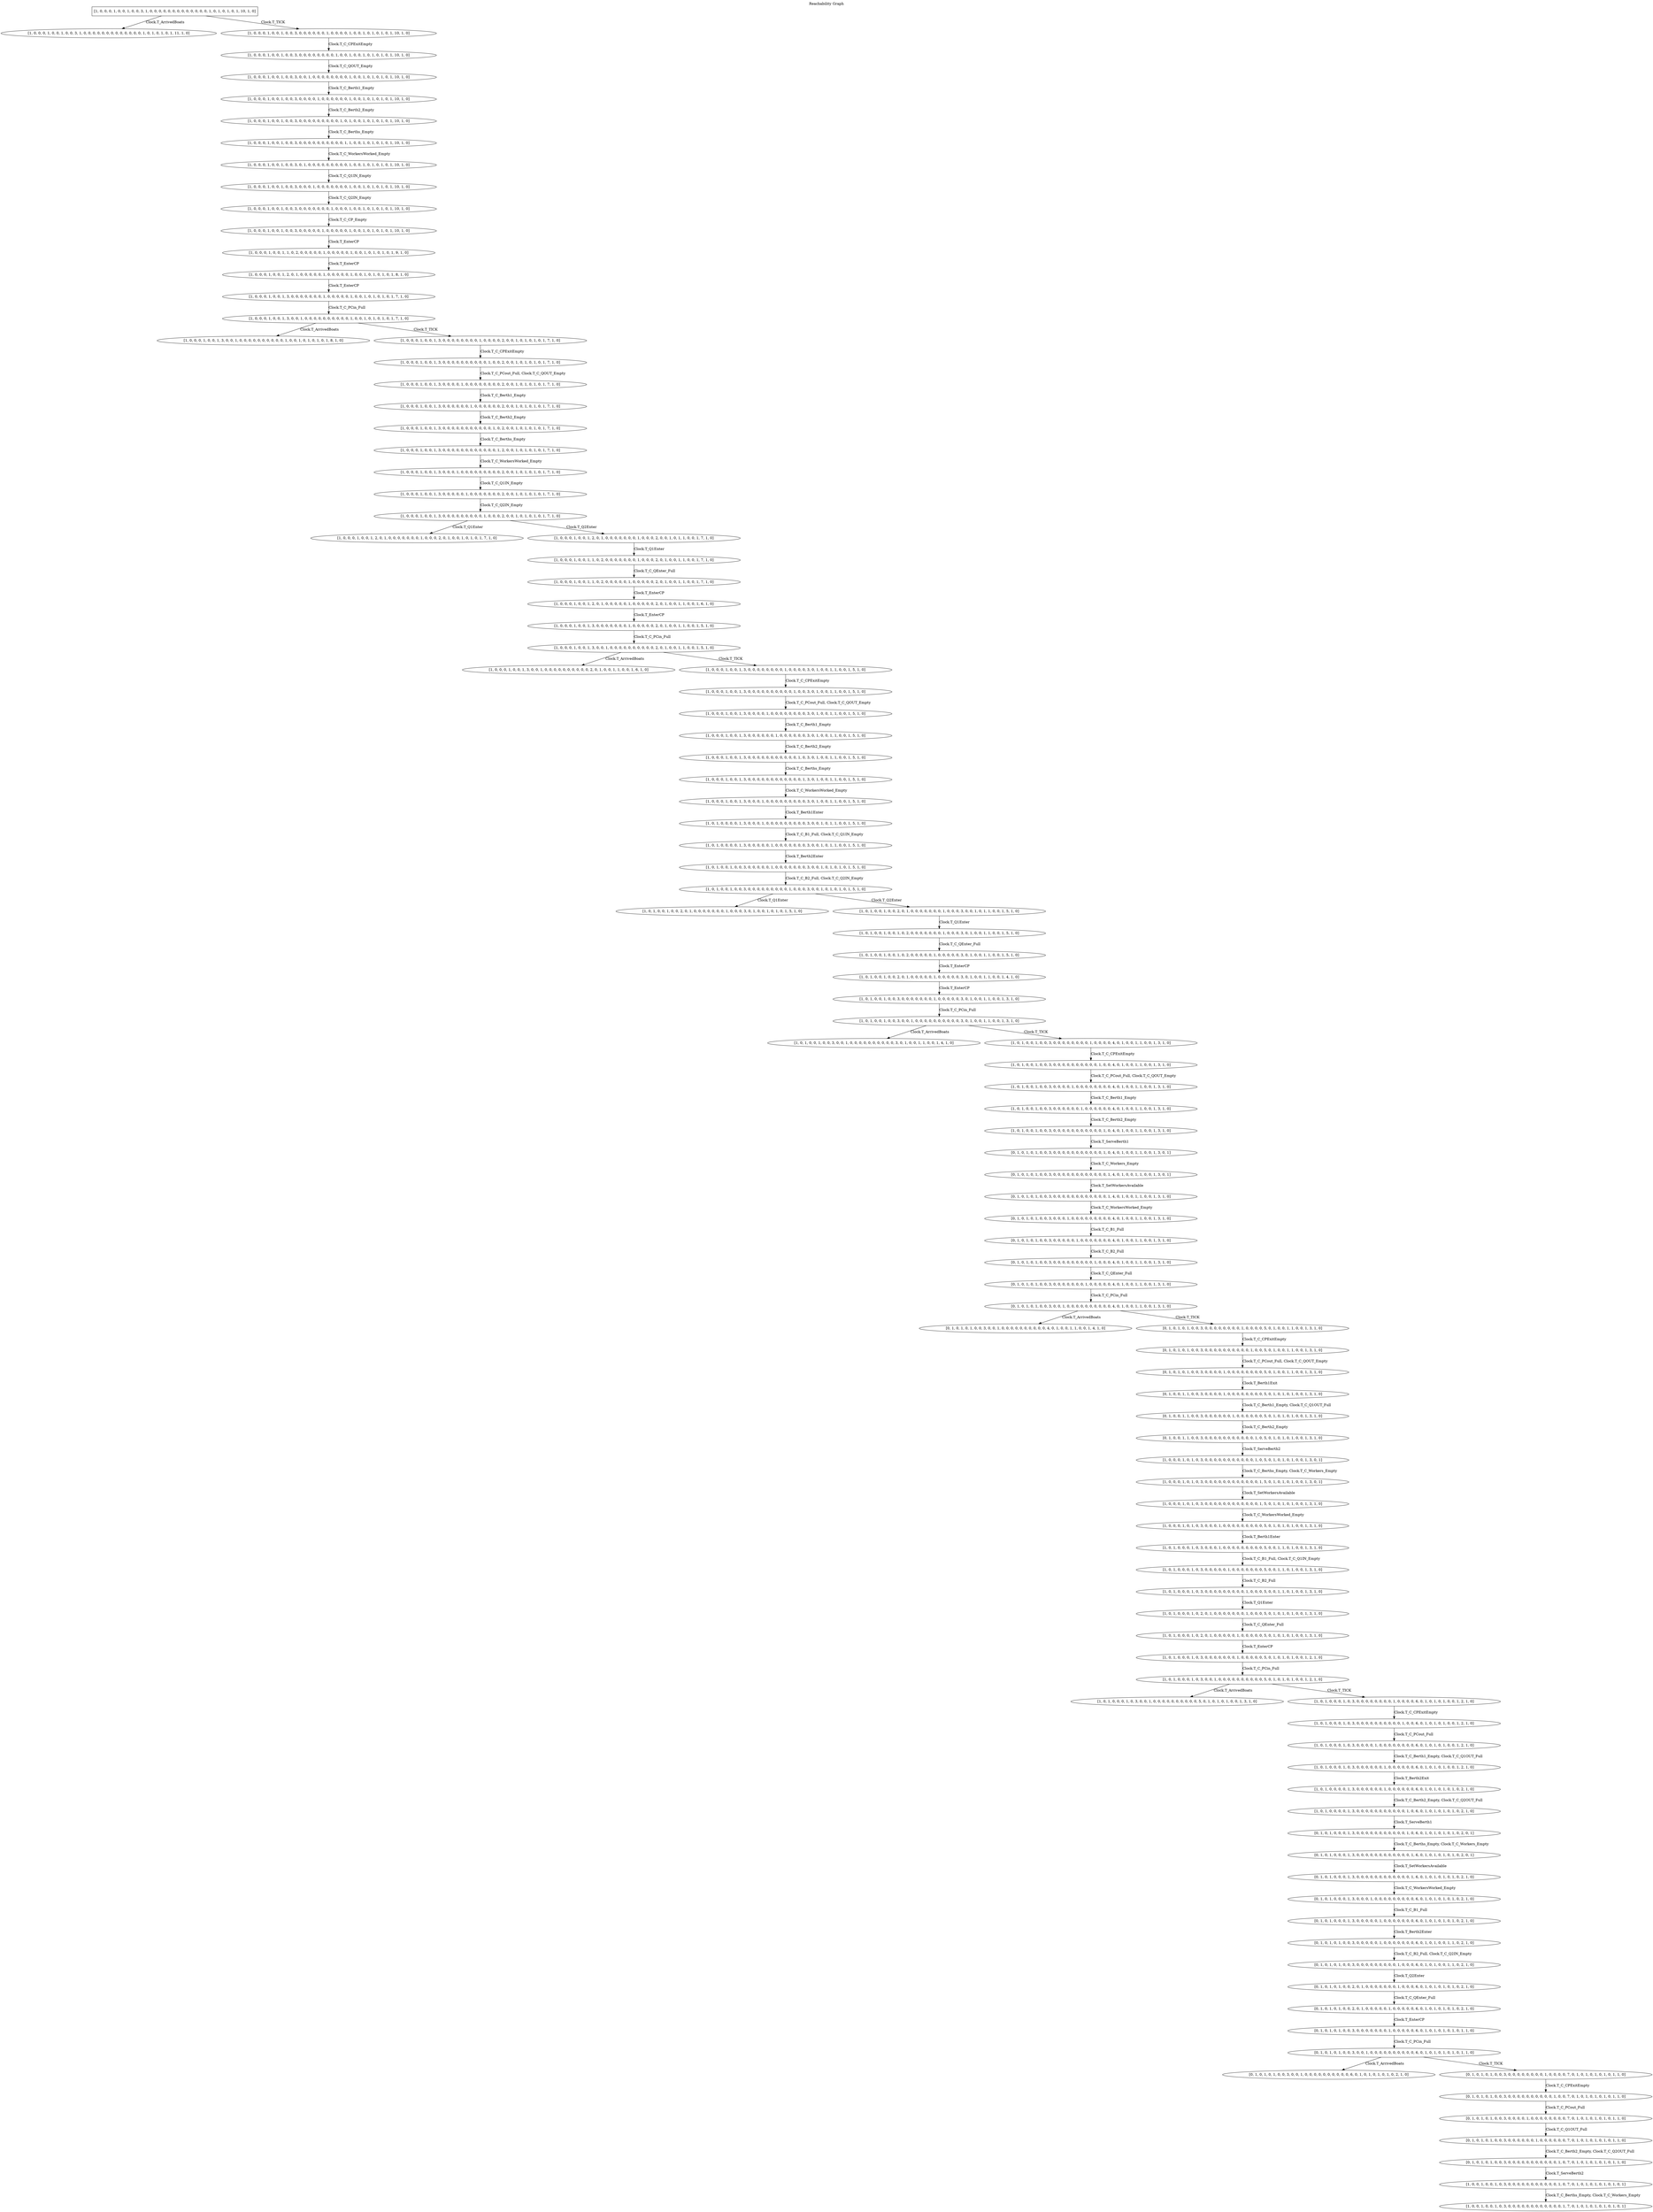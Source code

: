
digraph RG {
  label="Reachability Graph";
  labelloc=t;
  S0 [shape=box, label="[1, 0, 0, 0, 1, 0, 0, 1, 0, 0, 3, 1, 0, 0, 0, 0, 0, 0, 0, 0, 0, 0, 0, 0, 0, 1, 0, 1, 0, 1, 0, 1, 10, 1, 0]"];
  S1 [label="[1, 0, 0, 0, 1, 0, 0, 1, 0, 0, 3, 1, 0, 0, 0, 0, 0, 0, 0, 0, 0, 0, 0, 0, 0, 1, 0, 1, 0, 1, 0, 1, 11, 1, 0]"];
  S2 [label="[1, 0, 0, 0, 1, 0, 0, 1, 0, 0, 3, 0, 0, 0, 0, 0, 0, 1, 0, 0, 0, 0, 1, 0, 0, 1, 0, 1, 0, 1, 0, 1, 10, 1, 0]"];
  S3 [label="[1, 0, 0, 0, 1, 0, 0, 1, 0, 0, 3, 0, 0, 0, 0, 0, 0, 0, 0, 1, 0, 0, 1, 0, 0, 1, 0, 1, 0, 1, 0, 1, 10, 1, 0]"];
  S4 [label="[1, 0, 0, 0, 1, 0, 0, 1, 0, 0, 3, 0, 0, 1, 0, 0, 0, 0, 0, 0, 0, 0, 1, 0, 0, 1, 0, 1, 0, 1, 0, 1, 10, 1, 0]"];
  S5 [label="[1, 0, 0, 0, 1, 0, 0, 1, 0, 0, 3, 0, 0, 0, 0, 1, 0, 0, 0, 0, 0, 0, 1, 0, 0, 1, 0, 1, 0, 1, 0, 1, 10, 1, 0]"];
  S6 [label="[1, 0, 0, 0, 1, 0, 0, 1, 0, 0, 3, 0, 0, 0, 0, 0, 0, 0, 0, 0, 1, 0, 1, 0, 0, 1, 0, 1, 0, 1, 0, 1, 10, 1, 0]"];
  S7 [label="[1, 0, 0, 0, 1, 0, 0, 1, 0, 0, 3, 0, 0, 0, 0, 0, 0, 0, 0, 0, 0, 1, 1, 0, 0, 1, 0, 1, 0, 1, 0, 1, 10, 1, 0]"];
  S8 [label="[1, 0, 0, 0, 1, 0, 0, 1, 0, 0, 3, 0, 1, 0, 0, 0, 0, 0, 0, 0, 0, 0, 1, 0, 0, 1, 0, 1, 0, 1, 0, 1, 10, 1, 0]"];
  S9 [label="[1, 0, 0, 0, 1, 0, 0, 1, 0, 0, 3, 0, 0, 0, 1, 0, 0, 0, 0, 0, 0, 0, 1, 0, 0, 1, 0, 1, 0, 1, 0, 1, 10, 1, 0]"];
  S10 [label="[1, 0, 0, 0, 1, 0, 0, 1, 0, 0, 3, 0, 0, 0, 0, 0, 0, 0, 1, 0, 0, 0, 1, 0, 0, 1, 0, 1, 0, 1, 0, 1, 10, 1, 0]"];
  S11 [label="[1, 0, 0, 0, 1, 0, 0, 1, 0, 0, 3, 0, 0, 0, 0, 0, 1, 0, 0, 0, 0, 0, 1, 0, 0, 1, 0, 1, 0, 1, 0, 1, 10, 1, 0]"];
  S12 [label="[1, 0, 0, 0, 1, 0, 0, 1, 1, 0, 2, 0, 0, 0, 0, 0, 1, 0, 0, 0, 0, 0, 1, 0, 0, 1, 0, 1, 0, 1, 0, 1, 9, 1, 0]"];
  S13 [label="[1, 0, 0, 0, 1, 0, 0, 1, 2, 0, 1, 0, 0, 0, 0, 0, 1, 0, 0, 0, 0, 0, 1, 0, 0, 1, 0, 1, 0, 1, 0, 1, 8, 1, 0]"];
  S14 [label="[1, 0, 0, 0, 1, 0, 0, 1, 3, 0, 0, 0, 0, 0, 0, 0, 1, 0, 0, 0, 0, 0, 1, 0, 0, 1, 0, 1, 0, 1, 0, 1, 7, 1, 0]"];
  S15 [label="[1, 0, 0, 0, 1, 0, 0, 1, 3, 0, 0, 1, 0, 0, 0, 0, 0, 0, 0, 0, 0, 0, 1, 0, 0, 1, 0, 1, 0, 1, 0, 1, 7, 1, 0]"];
  S16 [label="[1, 0, 0, 0, 1, 0, 0, 1, 3, 0, 0, 1, 0, 0, 0, 0, 0, 0, 0, 0, 0, 0, 1, 0, 0, 1, 0, 1, 0, 1, 0, 1, 8, 1, 0]"];
  S17 [label="[1, 0, 0, 0, 1, 0, 0, 1, 3, 0, 0, 0, 0, 0, 0, 0, 0, 1, 0, 0, 0, 0, 2, 0, 0, 1, 0, 1, 0, 1, 0, 1, 7, 1, 0]"];
  S18 [label="[1, 0, 0, 0, 1, 0, 0, 1, 3, 0, 0, 0, 0, 0, 0, 0, 0, 0, 0, 1, 0, 0, 2, 0, 0, 1, 0, 1, 0, 1, 0, 1, 7, 1, 0]"];
  S19 [label="[1, 0, 0, 0, 1, 0, 0, 1, 3, 0, 0, 0, 0, 1, 0, 0, 0, 0, 0, 0, 0, 0, 2, 0, 0, 1, 0, 1, 0, 1, 0, 1, 7, 1, 0]"];
  S20 [label="[1, 0, 0, 0, 1, 0, 0, 1, 3, 0, 0, 0, 0, 0, 0, 1, 0, 0, 0, 0, 0, 0, 2, 0, 0, 1, 0, 1, 0, 1, 0, 1, 7, 1, 0]"];
  S21 [label="[1, 0, 0, 0, 1, 0, 0, 1, 3, 0, 0, 0, 0, 0, 0, 0, 0, 0, 0, 0, 1, 0, 2, 0, 0, 1, 0, 1, 0, 1, 0, 1, 7, 1, 0]"];
  S22 [label="[1, 0, 0, 0, 1, 0, 0, 1, 3, 0, 0, 0, 0, 0, 0, 0, 0, 0, 0, 0, 0, 1, 2, 0, 0, 1, 0, 1, 0, 1, 0, 1, 7, 1, 0]"];
  S23 [label="[1, 0, 0, 0, 1, 0, 0, 1, 3, 0, 0, 0, 1, 0, 0, 0, 0, 0, 0, 0, 0, 0, 2, 0, 0, 1, 0, 1, 0, 1, 0, 1, 7, 1, 0]"];
  S24 [label="[1, 0, 0, 0, 1, 0, 0, 1, 3, 0, 0, 0, 0, 0, 1, 0, 0, 0, 0, 0, 0, 0, 2, 0, 0, 1, 0, 1, 0, 1, 0, 1, 7, 1, 0]"];
  S25 [label="[1, 0, 0, 0, 1, 0, 0, 1, 3, 0, 0, 0, 0, 0, 0, 0, 0, 0, 1, 0, 0, 0, 2, 0, 0, 1, 0, 1, 0, 1, 0, 1, 7, 1, 0]"];
  S26 [label="[1, 0, 0, 0, 1, 0, 0, 1, 2, 0, 1, 0, 0, 0, 0, 0, 0, 0, 1, 0, 0, 0, 2, 0, 1, 0, 0, 1, 0, 1, 0, 1, 7, 1, 0]"];
  S27 [label="[1, 0, 0, 0, 1, 0, 0, 1, 2, 0, 1, 0, 0, 0, 0, 0, 0, 0, 1, 0, 0, 0, 2, 0, 0, 1, 0, 1, 1, 0, 0, 1, 7, 1, 0]"];
  S28 [label="[1, 0, 0, 0, 1, 0, 0, 1, 1, 0, 2, 0, 0, 0, 0, 0, 0, 0, 1, 0, 0, 0, 2, 0, 1, 0, 0, 1, 1, 0, 0, 1, 7, 1, 0]"];
  S29 [label="[1, 0, 0, 0, 1, 0, 0, 1, 1, 0, 2, 0, 0, 0, 0, 0, 1, 0, 0, 0, 0, 0, 2, 0, 1, 0, 0, 1, 1, 0, 0, 1, 7, 1, 0]"];
  S30 [label="[1, 0, 0, 0, 1, 0, 0, 1, 2, 0, 1, 0, 0, 0, 0, 0, 1, 0, 0, 0, 0, 0, 2, 0, 1, 0, 0, 1, 1, 0, 0, 1, 6, 1, 0]"];
  S31 [label="[1, 0, 0, 0, 1, 0, 0, 1, 3, 0, 0, 0, 0, 0, 0, 0, 1, 0, 0, 0, 0, 0, 2, 0, 1, 0, 0, 1, 1, 0, 0, 1, 5, 1, 0]"];
  S32 [label="[1, 0, 0, 0, 1, 0, 0, 1, 3, 0, 0, 1, 0, 0, 0, 0, 0, 0, 0, 0, 0, 0, 2, 0, 1, 0, 0, 1, 1, 0, 0, 1, 5, 1, 0]"];
  S33 [label="[1, 0, 0, 0, 1, 0, 0, 1, 3, 0, 0, 1, 0, 0, 0, 0, 0, 0, 0, 0, 0, 0, 2, 0, 1, 0, 0, 1, 1, 0, 0, 1, 6, 1, 0]"];
  S34 [label="[1, 0, 0, 0, 1, 0, 0, 1, 3, 0, 0, 0, 0, 0, 0, 0, 0, 1, 0, 0, 0, 0, 3, 0, 1, 0, 0, 1, 1, 0, 0, 1, 5, 1, 0]"];
  S35 [label="[1, 0, 0, 0, 1, 0, 0, 1, 3, 0, 0, 0, 0, 0, 0, 0, 0, 0, 0, 1, 0, 0, 3, 0, 1, 0, 0, 1, 1, 0, 0, 1, 5, 1, 0]"];
  S36 [label="[1, 0, 0, 0, 1, 0, 0, 1, 3, 0, 0, 0, 0, 1, 0, 0, 0, 0, 0, 0, 0, 0, 3, 0, 1, 0, 0, 1, 1, 0, 0, 1, 5, 1, 0]"];
  S37 [label="[1, 0, 0, 0, 1, 0, 0, 1, 3, 0, 0, 0, 0, 0, 0, 1, 0, 0, 0, 0, 0, 0, 3, 0, 1, 0, 0, 1, 1, 0, 0, 1, 5, 1, 0]"];
  S38 [label="[1, 0, 0, 0, 1, 0, 0, 1, 3, 0, 0, 0, 0, 0, 0, 0, 0, 0, 0, 0, 1, 0, 3, 0, 1, 0, 0, 1, 1, 0, 0, 1, 5, 1, 0]"];
  S39 [label="[1, 0, 0, 0, 1, 0, 0, 1, 3, 0, 0, 0, 0, 0, 0, 0, 0, 0, 0, 0, 0, 1, 3, 0, 1, 0, 0, 1, 1, 0, 0, 1, 5, 1, 0]"];
  S40 [label="[1, 0, 0, 0, 1, 0, 0, 1, 3, 0, 0, 0, 1, 0, 0, 0, 0, 0, 0, 0, 0, 0, 3, 0, 1, 0, 0, 1, 1, 0, 0, 1, 5, 1, 0]"];
  S41 [label="[1, 0, 1, 0, 0, 0, 0, 1, 3, 0, 0, 0, 1, 0, 0, 0, 0, 0, 0, 0, 0, 0, 3, 0, 0, 1, 0, 1, 1, 0, 0, 1, 5, 1, 0]"];
  S42 [label="[1, 0, 1, 0, 0, 0, 0, 1, 3, 0, 0, 0, 0, 0, 1, 0, 0, 0, 0, 0, 0, 0, 3, 0, 0, 1, 0, 1, 1, 0, 0, 1, 5, 1, 0]"];
  S43 [label="[1, 0, 1, 0, 0, 1, 0, 0, 3, 0, 0, 0, 0, 0, 1, 0, 0, 0, 0, 0, 0, 0, 3, 0, 0, 1, 0, 1, 0, 1, 0, 1, 5, 1, 0]"];
  S44 [label="[1, 0, 1, 0, 0, 1, 0, 0, 3, 0, 0, 0, 0, 0, 0, 0, 0, 0, 1, 0, 0, 0, 3, 0, 0, 1, 0, 1, 0, 1, 0, 1, 5, 1, 0]"];
  S45 [label="[1, 0, 1, 0, 0, 1, 0, 0, 2, 0, 1, 0, 0, 0, 0, 0, 0, 0, 1, 0, 0, 0, 3, 0, 1, 0, 0, 1, 0, 1, 0, 1, 5, 1, 0]"];
  S46 [label="[1, 0, 1, 0, 0, 1, 0, 0, 2, 0, 1, 0, 0, 0, 0, 0, 0, 0, 1, 0, 0, 0, 3, 0, 0, 1, 0, 1, 1, 0, 0, 1, 5, 1, 0]"];
  S47 [label="[1, 0, 1, 0, 0, 1, 0, 0, 1, 0, 2, 0, 0, 0, 0, 0, 0, 0, 1, 0, 0, 0, 3, 0, 1, 0, 0, 1, 1, 0, 0, 1, 5, 1, 0]"];
  S48 [label="[1, 0, 1, 0, 0, 1, 0, 0, 1, 0, 2, 0, 0, 0, 0, 0, 1, 0, 0, 0, 0, 0, 3, 0, 1, 0, 0, 1, 1, 0, 0, 1, 5, 1, 0]"];
  S49 [label="[1, 0, 1, 0, 0, 1, 0, 0, 2, 0, 1, 0, 0, 0, 0, 0, 1, 0, 0, 0, 0, 0, 3, 0, 1, 0, 0, 1, 1, 0, 0, 1, 4, 1, 0]"];
  S50 [label="[1, 0, 1, 0, 0, 1, 0, 0, 3, 0, 0, 0, 0, 0, 0, 0, 1, 0, 0, 0, 0, 0, 3, 0, 1, 0, 0, 1, 1, 0, 0, 1, 3, 1, 0]"];
  S51 [label="[1, 0, 1, 0, 0, 1, 0, 0, 3, 0, 0, 1, 0, 0, 0, 0, 0, 0, 0, 0, 0, 0, 3, 0, 1, 0, 0, 1, 1, 0, 0, 1, 3, 1, 0]"];
  S52 [label="[1, 0, 1, 0, 0, 1, 0, 0, 3, 0, 0, 1, 0, 0, 0, 0, 0, 0, 0, 0, 0, 0, 3, 0, 1, 0, 0, 1, 1, 0, 0, 1, 4, 1, 0]"];
  S53 [label="[1, 0, 1, 0, 0, 1, 0, 0, 3, 0, 0, 0, 0, 0, 0, 0, 0, 1, 0, 0, 0, 0, 4, 0, 1, 0, 0, 1, 1, 0, 0, 1, 3, 1, 0]"];
  S54 [label="[1, 0, 1, 0, 0, 1, 0, 0, 3, 0, 0, 0, 0, 0, 0, 0, 0, 0, 0, 1, 0, 0, 4, 0, 1, 0, 0, 1, 1, 0, 0, 1, 3, 1, 0]"];
  S55 [label="[1, 0, 1, 0, 0, 1, 0, 0, 3, 0, 0, 0, 0, 1, 0, 0, 0, 0, 0, 0, 0, 0, 4, 0, 1, 0, 0, 1, 1, 0, 0, 1, 3, 1, 0]"];
  S56 [label="[1, 0, 1, 0, 0, 1, 0, 0, 3, 0, 0, 0, 0, 0, 0, 1, 0, 0, 0, 0, 0, 0, 4, 0, 1, 0, 0, 1, 1, 0, 0, 1, 3, 1, 0]"];
  S57 [label="[1, 0, 1, 0, 0, 1, 0, 0, 3, 0, 0, 0, 0, 0, 0, 0, 0, 0, 0, 0, 1, 0, 4, 0, 1, 0, 0, 1, 1, 0, 0, 1, 3, 1, 0]"];
  S58 [label="[0, 1, 0, 1, 0, 1, 0, 0, 3, 0, 0, 0, 0, 0, 0, 0, 0, 0, 0, 0, 1, 0, 4, 0, 1, 0, 0, 1, 1, 0, 0, 1, 3, 0, 1]"];
  S59 [label="[0, 1, 0, 1, 0, 1, 0, 0, 3, 0, 0, 0, 0, 0, 0, 0, 0, 0, 0, 0, 0, 1, 4, 0, 1, 0, 0, 1, 1, 0, 0, 1, 3, 0, 1]"];
  S60 [label="[0, 1, 0, 1, 0, 1, 0, 0, 3, 0, 0, 0, 0, 0, 0, 0, 0, 0, 0, 0, 0, 1, 4, 0, 1, 0, 0, 1, 1, 0, 0, 1, 3, 1, 0]"];
  S61 [label="[0, 1, 0, 1, 0, 1, 0, 0, 3, 0, 0, 0, 1, 0, 0, 0, 0, 0, 0, 0, 0, 0, 4, 0, 1, 0, 0, 1, 1, 0, 0, 1, 3, 1, 0]"];
  S62 [label="[0, 1, 0, 1, 0, 1, 0, 0, 3, 0, 0, 0, 0, 0, 1, 0, 0, 0, 0, 0, 0, 0, 4, 0, 1, 0, 0, 1, 1, 0, 0, 1, 3, 1, 0]"];
  S63 [label="[0, 1, 0, 1, 0, 1, 0, 0, 3, 0, 0, 0, 0, 0, 0, 0, 0, 0, 1, 0, 0, 0, 4, 0, 1, 0, 0, 1, 1, 0, 0, 1, 3, 1, 0]"];
  S64 [label="[0, 1, 0, 1, 0, 1, 0, 0, 3, 0, 0, 0, 0, 0, 0, 0, 1, 0, 0, 0, 0, 0, 4, 0, 1, 0, 0, 1, 1, 0, 0, 1, 3, 1, 0]"];
  S65 [label="[0, 1, 0, 1, 0, 1, 0, 0, 3, 0, 0, 1, 0, 0, 0, 0, 0, 0, 0, 0, 0, 0, 4, 0, 1, 0, 0, 1, 1, 0, 0, 1, 3, 1, 0]"];
  S66 [label="[0, 1, 0, 1, 0, 1, 0, 0, 3, 0, 0, 1, 0, 0, 0, 0, 0, 0, 0, 0, 0, 0, 4, 0, 1, 0, 0, 1, 1, 0, 0, 1, 4, 1, 0]"];
  S67 [label="[0, 1, 0, 1, 0, 1, 0, 0, 3, 0, 0, 0, 0, 0, 0, 0, 0, 1, 0, 0, 0, 0, 5, 0, 1, 0, 0, 1, 1, 0, 0, 1, 3, 1, 0]"];
  S68 [label="[0, 1, 0, 1, 0, 1, 0, 0, 3, 0, 0, 0, 0, 0, 0, 0, 0, 0, 0, 1, 0, 0, 5, 0, 1, 0, 0, 1, 1, 0, 0, 1, 3, 1, 0]"];
  S69 [label="[0, 1, 0, 1, 0, 1, 0, 0, 3, 0, 0, 0, 0, 1, 0, 0, 0, 0, 0, 0, 0, 0, 5, 0, 1, 0, 0, 1, 1, 0, 0, 1, 3, 1, 0]"];
  S70 [label="[0, 1, 0, 0, 1, 1, 0, 0, 3, 0, 0, 0, 0, 1, 0, 0, 0, 0, 0, 0, 0, 0, 5, 0, 1, 0, 1, 0, 1, 0, 0, 1, 3, 1, 0]"];
  S71 [label="[0, 1, 0, 0, 1, 1, 0, 0, 3, 0, 0, 0, 0, 0, 0, 1, 0, 0, 0, 0, 0, 0, 5, 0, 1, 0, 1, 0, 1, 0, 0, 1, 3, 1, 0]"];
  S72 [label="[0, 1, 0, 0, 1, 1, 0, 0, 3, 0, 0, 0, 0, 0, 0, 0, 0, 0, 0, 0, 1, 0, 5, 0, 1, 0, 1, 0, 1, 0, 0, 1, 3, 1, 0]"];
  S73 [label="[1, 0, 0, 0, 1, 0, 1, 0, 3, 0, 0, 0, 0, 0, 0, 0, 0, 0, 0, 0, 1, 0, 5, 0, 1, 0, 1, 0, 1, 0, 0, 1, 3, 0, 1]"];
  S74 [label="[1, 0, 0, 0, 1, 0, 1, 0, 3, 0, 0, 0, 0, 0, 0, 0, 0, 0, 0, 0, 0, 1, 5, 0, 1, 0, 1, 0, 1, 0, 0, 1, 3, 0, 1]"];
  S75 [label="[1, 0, 0, 0, 1, 0, 1, 0, 3, 0, 0, 0, 0, 0, 0, 0, 0, 0, 0, 0, 0, 1, 5, 0, 1, 0, 1, 0, 1, 0, 0, 1, 3, 1, 0]"];
  S76 [label="[1, 0, 0, 0, 1, 0, 1, 0, 3, 0, 0, 0, 1, 0, 0, 0, 0, 0, 0, 0, 0, 0, 5, 0, 1, 0, 1, 0, 1, 0, 0, 1, 3, 1, 0]"];
  S77 [label="[1, 0, 1, 0, 0, 0, 1, 0, 3, 0, 0, 0, 1, 0, 0, 0, 0, 0, 0, 0, 0, 0, 5, 0, 0, 1, 1, 0, 1, 0, 0, 1, 3, 1, 0]"];
  S78 [label="[1, 0, 1, 0, 0, 0, 1, 0, 3, 0, 0, 0, 0, 0, 1, 0, 0, 0, 0, 0, 0, 0, 5, 0, 0, 1, 1, 0, 1, 0, 0, 1, 3, 1, 0]"];
  S79 [label="[1, 0, 1, 0, 0, 0, 1, 0, 3, 0, 0, 0, 0, 0, 0, 0, 0, 0, 1, 0, 0, 0, 5, 0, 0, 1, 1, 0, 1, 0, 0, 1, 3, 1, 0]"];
  S80 [label="[1, 0, 1, 0, 0, 0, 1, 0, 2, 0, 1, 0, 0, 0, 0, 0, 0, 0, 1, 0, 0, 0, 5, 0, 1, 0, 1, 0, 1, 0, 0, 1, 3, 1, 0]"];
  S81 [label="[1, 0, 1, 0, 0, 0, 1, 0, 2, 0, 1, 0, 0, 0, 0, 0, 1, 0, 0, 0, 0, 0, 5, 0, 1, 0, 1, 0, 1, 0, 0, 1, 3, 1, 0]"];
  S82 [label="[1, 0, 1, 0, 0, 0, 1, 0, 3, 0, 0, 0, 0, 0, 0, 0, 1, 0, 0, 0, 0, 0, 5, 0, 1, 0, 1, 0, 1, 0, 0, 1, 2, 1, 0]"];
  S83 [label="[1, 0, 1, 0, 0, 0, 1, 0, 3, 0, 0, 1, 0, 0, 0, 0, 0, 0, 0, 0, 0, 0, 5, 0, 1, 0, 1, 0, 1, 0, 0, 1, 2, 1, 0]"];
  S84 [label="[1, 0, 1, 0, 0, 0, 1, 0, 3, 0, 0, 1, 0, 0, 0, 0, 0, 0, 0, 0, 0, 0, 5, 0, 1, 0, 1, 0, 1, 0, 0, 1, 3, 1, 0]"];
  S85 [label="[1, 0, 1, 0, 0, 0, 1, 0, 3, 0, 0, 0, 0, 0, 0, 0, 0, 1, 0, 0, 0, 0, 6, 0, 1, 0, 1, 0, 1, 0, 0, 1, 2, 1, 0]"];
  S86 [label="[1, 0, 1, 0, 0, 0, 1, 0, 3, 0, 0, 0, 0, 0, 0, 0, 0, 0, 0, 1, 0, 0, 6, 0, 1, 0, 1, 0, 1, 0, 0, 1, 2, 1, 0]"];
  S87 [label="[1, 0, 1, 0, 0, 0, 1, 0, 3, 0, 0, 0, 0, 1, 0, 0, 0, 0, 0, 0, 0, 0, 6, 0, 1, 0, 1, 0, 1, 0, 0, 1, 2, 1, 0]"];
  S88 [label="[1, 0, 1, 0, 0, 0, 1, 0, 3, 0, 0, 0, 0, 0, 0, 1, 0, 0, 0, 0, 0, 0, 6, 0, 1, 0, 1, 0, 1, 0, 0, 1, 2, 1, 0]"];
  S89 [label="[1, 0, 1, 0, 0, 0, 0, 1, 3, 0, 0, 0, 0, 0, 0, 1, 0, 0, 0, 0, 0, 0, 6, 0, 1, 0, 1, 0, 1, 0, 1, 0, 2, 1, 0]"];
  S90 [label="[1, 0, 1, 0, 0, 0, 0, 1, 3, 0, 0, 0, 0, 0, 0, 0, 0, 0, 0, 0, 1, 0, 6, 0, 1, 0, 1, 0, 1, 0, 1, 0, 2, 1, 0]"];
  S91 [label="[0, 1, 0, 1, 0, 0, 0, 1, 3, 0, 0, 0, 0, 0, 0, 0, 0, 0, 0, 0, 1, 0, 6, 0, 1, 0, 1, 0, 1, 0, 1, 0, 2, 0, 1]"];
  S92 [label="[0, 1, 0, 1, 0, 0, 0, 1, 3, 0, 0, 0, 0, 0, 0, 0, 0, 0, 0, 0, 0, 1, 6, 0, 1, 0, 1, 0, 1, 0, 1, 0, 2, 0, 1]"];
  S93 [label="[0, 1, 0, 1, 0, 0, 0, 1, 3, 0, 0, 0, 0, 0, 0, 0, 0, 0, 0, 0, 0, 1, 6, 0, 1, 0, 1, 0, 1, 0, 1, 0, 2, 1, 0]"];
  S94 [label="[0, 1, 0, 1, 0, 0, 0, 1, 3, 0, 0, 0, 1, 0, 0, 0, 0, 0, 0, 0, 0, 0, 6, 0, 1, 0, 1, 0, 1, 0, 1, 0, 2, 1, 0]"];
  S95 [label="[0, 1, 0, 1, 0, 0, 0, 1, 3, 0, 0, 0, 0, 0, 1, 0, 0, 0, 0, 0, 0, 0, 6, 0, 1, 0, 1, 0, 1, 0, 1, 0, 2, 1, 0]"];
  S96 [label="[0, 1, 0, 1, 0, 1, 0, 0, 3, 0, 0, 0, 0, 0, 1, 0, 0, 0, 0, 0, 0, 0, 6, 0, 1, 0, 1, 0, 0, 1, 1, 0, 2, 1, 0]"];
  S97 [label="[0, 1, 0, 1, 0, 1, 0, 0, 3, 0, 0, 0, 0, 0, 0, 0, 0, 0, 1, 0, 0, 0, 6, 0, 1, 0, 1, 0, 0, 1, 1, 0, 2, 1, 0]"];
  S98 [label="[0, 1, 0, 1, 0, 1, 0, 0, 2, 0, 1, 0, 0, 0, 0, 0, 0, 0, 1, 0, 0, 0, 6, 0, 1, 0, 1, 0, 1, 0, 1, 0, 2, 1, 0]"];
  S99 [label="[0, 1, 0, 1, 0, 1, 0, 0, 2, 0, 1, 0, 0, 0, 0, 0, 1, 0, 0, 0, 0, 0, 6, 0, 1, 0, 1, 0, 1, 0, 1, 0, 2, 1, 0]"];
  S100 [label="[0, 1, 0, 1, 0, 1, 0, 0, 3, 0, 0, 0, 0, 0, 0, 0, 1, 0, 0, 0, 0, 0, 6, 0, 1, 0, 1, 0, 1, 0, 1, 0, 1, 1, 0]"];
  S101 [label="[0, 1, 0, 1, 0, 1, 0, 0, 3, 0, 0, 1, 0, 0, 0, 0, 0, 0, 0, 0, 0, 0, 6, 0, 1, 0, 1, 0, 1, 0, 1, 0, 1, 1, 0]"];
  S102 [label="[0, 1, 0, 1, 0, 1, 0, 0, 3, 0, 0, 1, 0, 0, 0, 0, 0, 0, 0, 0, 0, 0, 6, 0, 1, 0, 1, 0, 1, 0, 1, 0, 2, 1, 0]"];
  S103 [label="[0, 1, 0, 1, 0, 1, 0, 0, 3, 0, 0, 0, 0, 0, 0, 0, 0, 1, 0, 0, 0, 0, 7, 0, 1, 0, 1, 0, 1, 0, 1, 0, 1, 1, 0]"];
  S104 [label="[0, 1, 0, 1, 0, 1, 0, 0, 3, 0, 0, 0, 0, 0, 0, 0, 0, 0, 0, 1, 0, 0, 7, 0, 1, 0, 1, 0, 1, 0, 1, 0, 1, 1, 0]"];
  S105 [label="[0, 1, 0, 1, 0, 1, 0, 0, 3, 0, 0, 0, 0, 1, 0, 0, 0, 0, 0, 0, 0, 0, 7, 0, 1, 0, 1, 0, 1, 0, 1, 0, 1, 1, 0]"];
  S106 [label="[0, 1, 0, 1, 0, 1, 0, 0, 3, 0, 0, 0, 0, 0, 0, 1, 0, 0, 0, 0, 0, 0, 7, 0, 1, 0, 1, 0, 1, 0, 1, 0, 1, 1, 0]"];
  S107 [label="[0, 1, 0, 1, 0, 1, 0, 0, 3, 0, 0, 0, 0, 0, 0, 0, 0, 0, 0, 0, 1, 0, 7, 0, 1, 0, 1, 0, 1, 0, 1, 0, 1, 1, 0]"];
  S108 [label="[1, 0, 0, 1, 0, 0, 1, 0, 3, 0, 0, 0, 0, 0, 0, 0, 0, 0, 0, 0, 1, 0, 7, 0, 1, 0, 1, 0, 1, 0, 1, 0, 1, 0, 1]"];
  S109 [label="[1, 0, 0, 1, 0, 0, 1, 0, 3, 0, 0, 0, 0, 0, 0, 0, 0, 0, 0, 0, 0, 1, 7, 0, 1, 0, 1, 0, 1, 0, 1, 0, 1, 0, 1]"];
  S0 -> S1 [label="Clock.T_ArrivedBoats"];
  S0 -> S2 [label="Clock.T_TICK"];
  S2 -> S3 [label="Clock.T_C_CPExitEmpty"];
  S3 -> S4 [label="Clock.T_C_QOUT_Empty"];
  S4 -> S5 [label="Clock.T_C_Berth1_Empty"];
  S5 -> S6 [label="Clock.T_C_Berth2_Empty"];
  S6 -> S7 [label="Clock.T_C_Berths_Empty"];
  S7 -> S8 [label="Clock.T_C_WorkersWorked_Empty"];
  S8 -> S9 [label="Clock.T_C_Q1IN_Empty"];
  S9 -> S10 [label="Clock.T_C_Q2IN_Empty"];
  S10 -> S11 [label="Clock.T_C_CP_Empty"];
  S11 -> S12 [label="Clock.T_EnterCP"];
  S12 -> S13 [label="Clock.T_EnterCP"];
  S13 -> S14 [label="Clock.T_EnterCP"];
  S14 -> S15 [label="Clock.T_C_PCin_Full"];
  S15 -> S16 [label="Clock.T_ArrivedBoats"];
  S15 -> S17 [label="Clock.T_TICK"];
  S17 -> S18 [label="Clock.T_C_CPExitEmpty"];
  S18 -> S19 [label="Clock.T_C_PCout_Full, Clock.T_C_QOUT_Empty"];
  S19 -> S20 [label="Clock.T_C_Berth1_Empty"];
  S20 -> S21 [label="Clock.T_C_Berth2_Empty"];
  S21 -> S22 [label="Clock.T_C_Berths_Empty"];
  S22 -> S23 [label="Clock.T_C_WorkersWorked_Empty"];
  S23 -> S24 [label="Clock.T_C_Q1IN_Empty"];
  S24 -> S25 [label="Clock.T_C_Q2IN_Empty"];
  S25 -> S26 [label="Clock.T_Q1Enter"];
  S25 -> S27 [label="Clock.T_Q2Enter"];
  S27 -> S28 [label="Clock.T_Q1Enter"];
  S28 -> S29 [label="Clock.T_C_QEnter_Full"];
  S29 -> S30 [label="Clock.T_EnterCP"];
  S30 -> S31 [label="Clock.T_EnterCP"];
  S31 -> S32 [label="Clock.T_C_PCin_Full"];
  S32 -> S33 [label="Clock.T_ArrivedBoats"];
  S32 -> S34 [label="Clock.T_TICK"];
  S34 -> S35 [label="Clock.T_C_CPExitEmpty"];
  S35 -> S36 [label="Clock.T_C_PCout_Full, Clock.T_C_QOUT_Empty"];
  S36 -> S37 [label="Clock.T_C_Berth1_Empty"];
  S37 -> S38 [label="Clock.T_C_Berth2_Empty"];
  S38 -> S39 [label="Clock.T_C_Berths_Empty"];
  S39 -> S40 [label="Clock.T_C_WorkersWorked_Empty"];
  S40 -> S41 [label="Clock.T_Berth1Enter"];
  S41 -> S42 [label="Clock.T_C_B1_Full, Clock.T_C_Q1IN_Empty"];
  S42 -> S43 [label="Clock.T_Berth2Enter"];
  S43 -> S44 [label="Clock.T_C_B2_Full, Clock.T_C_Q2IN_Empty"];
  S44 -> S45 [label="Clock.T_Q1Enter"];
  S44 -> S46 [label="Clock.T_Q2Enter"];
  S46 -> S47 [label="Clock.T_Q1Enter"];
  S47 -> S48 [label="Clock.T_C_QEnter_Full"];
  S48 -> S49 [label="Clock.T_EnterCP"];
  S49 -> S50 [label="Clock.T_EnterCP"];
  S50 -> S51 [label="Clock.T_C_PCin_Full"];
  S51 -> S52 [label="Clock.T_ArrivedBoats"];
  S51 -> S53 [label="Clock.T_TICK"];
  S53 -> S54 [label="Clock.T_C_CPExitEmpty"];
  S54 -> S55 [label="Clock.T_C_PCout_Full, Clock.T_C_QOUT_Empty"];
  S55 -> S56 [label="Clock.T_C_Berth1_Empty"];
  S56 -> S57 [label="Clock.T_C_Berth2_Empty"];
  S57 -> S58 [label="Clock.T_ServeBerth1"];
  S58 -> S59 [label="Clock.T_C_Workers_Empty"];
  S59 -> S60 [label="Clock.T_SetWorkersAvailable"];
  S60 -> S61 [label="Clock.T_C_WorkersWorked_Empty"];
  S61 -> S62 [label="Clock.T_C_B1_Full"];
  S62 -> S63 [label="Clock.T_C_B2_Full"];
  S63 -> S64 [label="Clock.T_C_QEnter_Full"];
  S64 -> S65 [label="Clock.T_C_PCin_Full"];
  S65 -> S66 [label="Clock.T_ArrivedBoats"];
  S65 -> S67 [label="Clock.T_TICK"];
  S67 -> S68 [label="Clock.T_C_CPExitEmpty"];
  S68 -> S69 [label="Clock.T_C_PCout_Full, Clock.T_C_QOUT_Empty"];
  S69 -> S70 [label="Clock.T_Berth1Exit"];
  S70 -> S71 [label="Clock.T_C_Berth1_Empty, Clock.T_C_Q1OUT_Full"];
  S71 -> S72 [label="Clock.T_C_Berth2_Empty"];
  S72 -> S73 [label="Clock.T_ServeBerth2"];
  S73 -> S74 [label="Clock.T_C_Berths_Empty, Clock.T_C_Workers_Empty"];
  S74 -> S75 [label="Clock.T_SetWorkersAvailable"];
  S75 -> S76 [label="Clock.T_C_WorkersWorked_Empty"];
  S76 -> S77 [label="Clock.T_Berth1Enter"];
  S77 -> S78 [label="Clock.T_C_B1_Full, Clock.T_C_Q1IN_Empty"];
  S78 -> S79 [label="Clock.T_C_B2_Full"];
  S79 -> S80 [label="Clock.T_Q1Enter"];
  S80 -> S81 [label="Clock.T_C_QEnter_Full"];
  S81 -> S82 [label="Clock.T_EnterCP"];
  S82 -> S83 [label="Clock.T_C_PCin_Full"];
  S83 -> S84 [label="Clock.T_ArrivedBoats"];
  S83 -> S85 [label="Clock.T_TICK"];
  S85 -> S86 [label="Clock.T_C_CPExitEmpty"];
  S86 -> S87 [label="Clock.T_C_PCout_Full"];
  S87 -> S88 [label="Clock.T_C_Berth1_Empty, Clock.T_C_Q1OUT_Full"];
  S88 -> S89 [label="Clock.T_Berth2Exit"];
  S89 -> S90 [label="Clock.T_C_Berth2_Empty, Clock.T_C_Q2OUT_Full"];
  S90 -> S91 [label="Clock.T_ServeBerth1"];
  S91 -> S92 [label="Clock.T_C_Berths_Empty, Clock.T_C_Workers_Empty"];
  S92 -> S93 [label="Clock.T_SetWorkersAvailable"];
  S93 -> S94 [label="Clock.T_C_WorkersWorked_Empty"];
  S94 -> S95 [label="Clock.T_C_B1_Full"];
  S95 -> S96 [label="Clock.T_Berth2Enter"];
  S96 -> S97 [label="Clock.T_C_B2_Full, Clock.T_C_Q2IN_Empty"];
  S97 -> S98 [label="Clock.T_Q2Enter"];
  S98 -> S99 [label="Clock.T_C_QEnter_Full"];
  S99 -> S100 [label="Clock.T_EnterCP"];
  S100 -> S101 [label="Clock.T_C_PCin_Full"];
  S101 -> S102 [label="Clock.T_ArrivedBoats"];
  S101 -> S103 [label="Clock.T_TICK"];
  S103 -> S104 [label="Clock.T_C_CPExitEmpty"];
  S104 -> S105 [label="Clock.T_C_PCout_Full"];
  S105 -> S106 [label="Clock.T_C_Q1OUT_Full"];
  S106 -> S107 [label="Clock.T_C_Berth2_Empty, Clock.T_C_Q2OUT_Full"];
  S107 -> S108 [label="Clock.T_ServeBerth2"];
  S108 -> S109 [label="Clock.T_C_Berths_Empty, Clock.T_C_Workers_Empty"];
}
